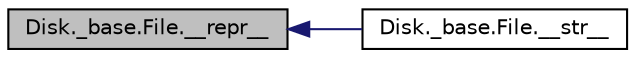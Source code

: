 digraph "Disk._base.File.__repr__"
{
 // INTERACTIVE_SVG=YES
  bgcolor="transparent";
  edge [fontname="Helvetica",fontsize="10",labelfontname="Helvetica",labelfontsize="10"];
  node [fontname="Helvetica",fontsize="10",shape=record];
  rankdir="LR";
  Node1 [label="Disk._base.File.__repr__",height=0.2,width=0.4,color="black", fillcolor="grey75", style="filled" fontcolor="black"];
  Node1 -> Node2 [dir="back",color="midnightblue",fontsize="10",style="solid",fontname="Helvetica"];
  Node2 [label="Disk._base.File.__str__",height=0.2,width=0.4,color="black",URL="$class_disk_1_1__base_1_1_file.html#afecee354ca982223e41d25bf0910d8f2"];
}
